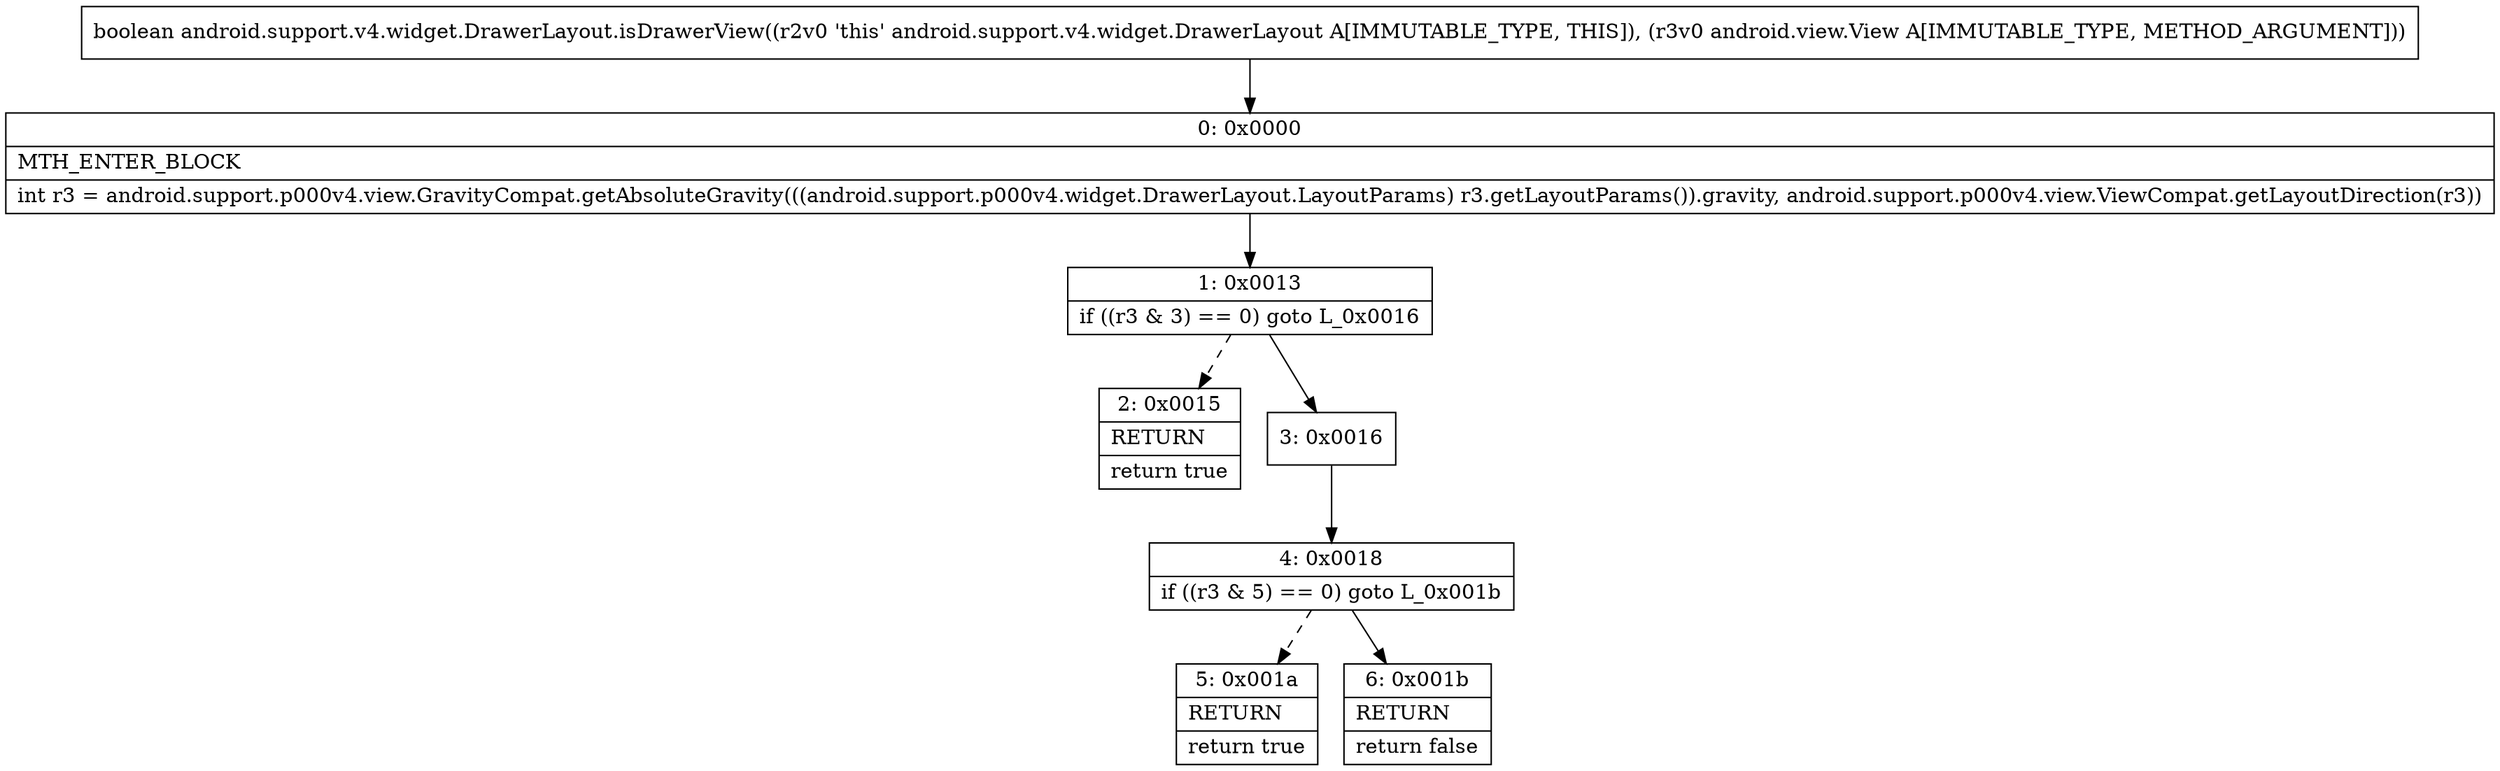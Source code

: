 digraph "CFG forandroid.support.v4.widget.DrawerLayout.isDrawerView(Landroid\/view\/View;)Z" {
Node_0 [shape=record,label="{0\:\ 0x0000|MTH_ENTER_BLOCK\l|int r3 = android.support.p000v4.view.GravityCompat.getAbsoluteGravity(((android.support.p000v4.widget.DrawerLayout.LayoutParams) r3.getLayoutParams()).gravity, android.support.p000v4.view.ViewCompat.getLayoutDirection(r3))\l}"];
Node_1 [shape=record,label="{1\:\ 0x0013|if ((r3 & 3) == 0) goto L_0x0016\l}"];
Node_2 [shape=record,label="{2\:\ 0x0015|RETURN\l|return true\l}"];
Node_3 [shape=record,label="{3\:\ 0x0016}"];
Node_4 [shape=record,label="{4\:\ 0x0018|if ((r3 & 5) == 0) goto L_0x001b\l}"];
Node_5 [shape=record,label="{5\:\ 0x001a|RETURN\l|return true\l}"];
Node_6 [shape=record,label="{6\:\ 0x001b|RETURN\l|return false\l}"];
MethodNode[shape=record,label="{boolean android.support.v4.widget.DrawerLayout.isDrawerView((r2v0 'this' android.support.v4.widget.DrawerLayout A[IMMUTABLE_TYPE, THIS]), (r3v0 android.view.View A[IMMUTABLE_TYPE, METHOD_ARGUMENT])) }"];
MethodNode -> Node_0;
Node_0 -> Node_1;
Node_1 -> Node_2[style=dashed];
Node_1 -> Node_3;
Node_3 -> Node_4;
Node_4 -> Node_5[style=dashed];
Node_4 -> Node_6;
}

